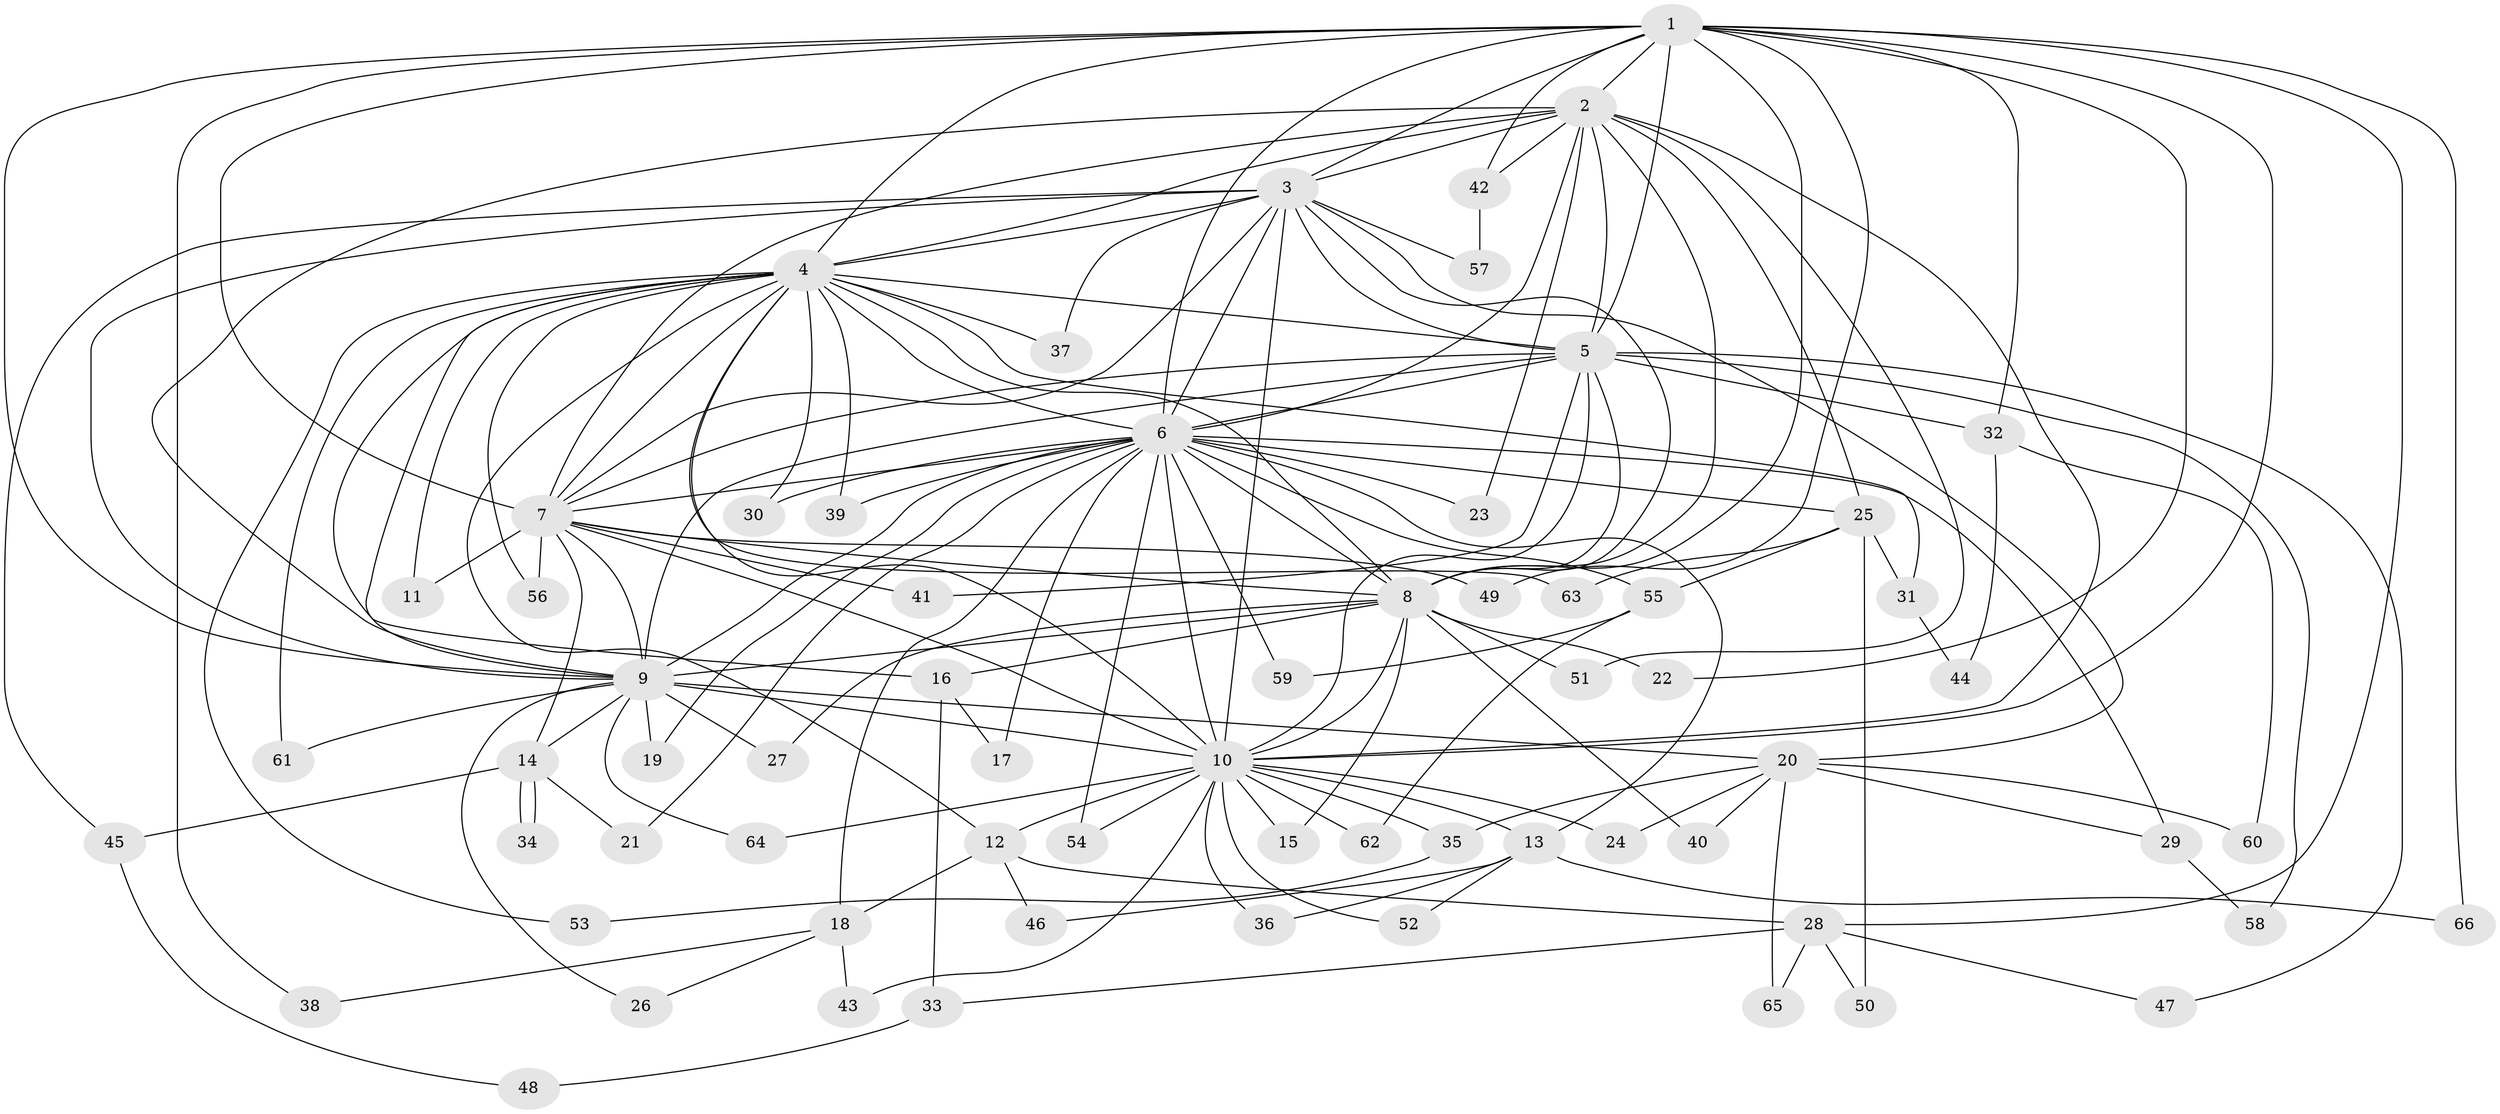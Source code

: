 // coarse degree distribution, {15: 0.02127659574468085, 11: 0.0425531914893617, 13: 0.0425531914893617, 25: 0.02127659574468085, 20: 0.02127659574468085, 12: 0.02127659574468085, 17: 0.02127659574468085, 2: 0.48936170212765956, 5: 0.0425531914893617, 4: 0.06382978723404255, 8: 0.02127659574468085, 6: 0.0425531914893617, 3: 0.1276595744680851, 1: 0.02127659574468085}
// Generated by graph-tools (version 1.1) at 2025/23/03/03/25 07:23:36]
// undirected, 66 vertices, 157 edges
graph export_dot {
graph [start="1"]
  node [color=gray90,style=filled];
  1;
  2;
  3;
  4;
  5;
  6;
  7;
  8;
  9;
  10;
  11;
  12;
  13;
  14;
  15;
  16;
  17;
  18;
  19;
  20;
  21;
  22;
  23;
  24;
  25;
  26;
  27;
  28;
  29;
  30;
  31;
  32;
  33;
  34;
  35;
  36;
  37;
  38;
  39;
  40;
  41;
  42;
  43;
  44;
  45;
  46;
  47;
  48;
  49;
  50;
  51;
  52;
  53;
  54;
  55;
  56;
  57;
  58;
  59;
  60;
  61;
  62;
  63;
  64;
  65;
  66;
  1 -- 2;
  1 -- 3;
  1 -- 4;
  1 -- 5;
  1 -- 6;
  1 -- 7;
  1 -- 8;
  1 -- 9;
  1 -- 10;
  1 -- 22;
  1 -- 28;
  1 -- 32;
  1 -- 38;
  1 -- 42;
  1 -- 49;
  1 -- 66;
  2 -- 3;
  2 -- 4;
  2 -- 5;
  2 -- 6;
  2 -- 7;
  2 -- 8;
  2 -- 9;
  2 -- 10;
  2 -- 23;
  2 -- 25;
  2 -- 42;
  2 -- 51;
  3 -- 4;
  3 -- 5;
  3 -- 6;
  3 -- 7;
  3 -- 8;
  3 -- 9;
  3 -- 10;
  3 -- 20;
  3 -- 37;
  3 -- 45;
  3 -- 57;
  4 -- 5;
  4 -- 6;
  4 -- 7;
  4 -- 8;
  4 -- 9;
  4 -- 10;
  4 -- 11;
  4 -- 12;
  4 -- 16;
  4 -- 30;
  4 -- 31;
  4 -- 37;
  4 -- 39;
  4 -- 53;
  4 -- 56;
  4 -- 61;
  4 -- 63;
  5 -- 6;
  5 -- 7;
  5 -- 8;
  5 -- 9;
  5 -- 10;
  5 -- 32;
  5 -- 41;
  5 -- 47;
  5 -- 58;
  6 -- 7;
  6 -- 8;
  6 -- 9;
  6 -- 10;
  6 -- 13;
  6 -- 17;
  6 -- 18;
  6 -- 19;
  6 -- 21;
  6 -- 23;
  6 -- 25;
  6 -- 29;
  6 -- 30;
  6 -- 39;
  6 -- 54;
  6 -- 55;
  6 -- 59;
  7 -- 8;
  7 -- 9;
  7 -- 10;
  7 -- 11;
  7 -- 14;
  7 -- 41;
  7 -- 49;
  7 -- 56;
  8 -- 9;
  8 -- 10;
  8 -- 15;
  8 -- 16;
  8 -- 22;
  8 -- 27;
  8 -- 40;
  8 -- 51;
  9 -- 10;
  9 -- 14;
  9 -- 19;
  9 -- 20;
  9 -- 26;
  9 -- 27;
  9 -- 61;
  9 -- 64;
  10 -- 12;
  10 -- 13;
  10 -- 15;
  10 -- 24;
  10 -- 35;
  10 -- 36;
  10 -- 43;
  10 -- 52;
  10 -- 54;
  10 -- 62;
  10 -- 64;
  12 -- 18;
  12 -- 28;
  12 -- 46;
  13 -- 36;
  13 -- 46;
  13 -- 52;
  13 -- 66;
  14 -- 21;
  14 -- 34;
  14 -- 34;
  14 -- 45;
  16 -- 17;
  16 -- 33;
  18 -- 26;
  18 -- 38;
  18 -- 43;
  20 -- 24;
  20 -- 29;
  20 -- 35;
  20 -- 40;
  20 -- 60;
  20 -- 65;
  25 -- 31;
  25 -- 50;
  25 -- 55;
  25 -- 63;
  28 -- 33;
  28 -- 47;
  28 -- 50;
  28 -- 65;
  29 -- 58;
  31 -- 44;
  32 -- 44;
  32 -- 60;
  33 -- 48;
  35 -- 53;
  42 -- 57;
  45 -- 48;
  55 -- 59;
  55 -- 62;
}
